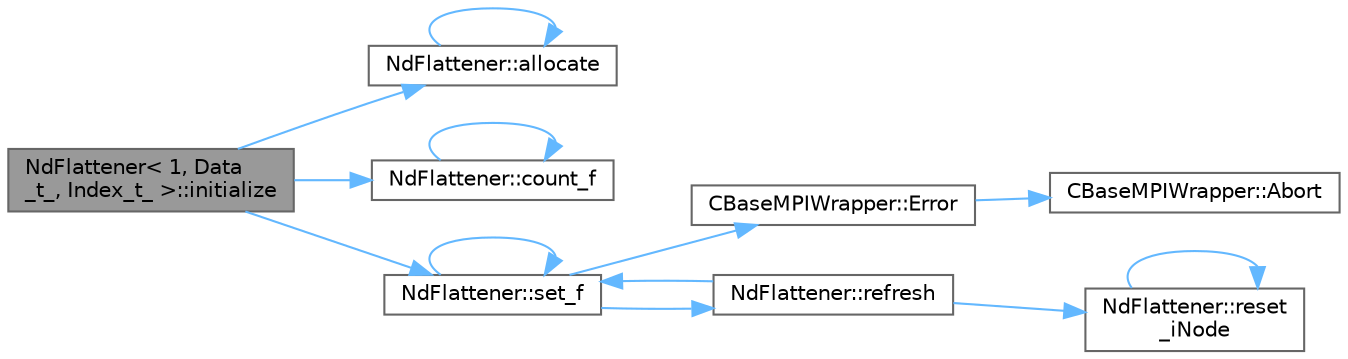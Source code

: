 digraph "NdFlattener&lt; 1, Data_t_, Index_t_ &gt;::initialize"
{
 // LATEX_PDF_SIZE
  bgcolor="transparent";
  edge [fontname=Helvetica,fontsize=10,labelfontname=Helvetica,labelfontsize=10];
  node [fontname=Helvetica,fontsize=10,shape=box,height=0.2,width=0.4];
  rankdir="LR";
  Node1 [id="Node000001",label="NdFlattener\< 1, Data\l_t_, Index_t_ \>::initialize",height=0.2,width=0.4,color="gray40", fillcolor="grey60", style="filled", fontcolor="black",tooltip=" "];
  Node1 -> Node2 [id="edge1_Node000001_Node000002",color="steelblue1",style="solid",tooltip=" "];
  Node2 [id="Node000002",label="NdFlattener::allocate",height=0.2,width=0.4,color="grey40", fillcolor="white", style="filled",URL="$classNdFlattener.html#a5b98791c321c5c1764fb90669c0c308c",tooltip="Allocate the indices array after nNodes has been determined."];
  Node2 -> Node2 [id="edge2_Node000002_Node000002",color="steelblue1",style="solid",tooltip=" "];
  Node1 -> Node3 [id="edge3_Node000001_Node000003",color="steelblue1",style="solid",tooltip=" "];
  Node3 [id="Node000003",label="NdFlattener::count_f",height=0.2,width=0.4,color="grey40", fillcolor="white", style="filled",URL="$classNdFlattener.html#ad3c91197f3c783a2a2414fd13cb03e76",tooltip="Determine the space required for reading the 'recursive function'."];
  Node3 -> Node3 [id="edge4_Node000003_Node000003",color="steelblue1",style="solid",tooltip=" "];
  Node1 -> Node4 [id="edge5_Node000001_Node000004",color="steelblue1",style="solid",tooltip=" "];
  Node4 [id="Node000004",label="NdFlattener::set_f",height=0.2,width=0.4,color="grey40", fillcolor="white", style="filled",URL="$classNdFlattener.html#ad882e93febb58a65eeb1fd93ca2d816a",tooltip="Read the 'recursive function' into the allocated arrays."];
  Node4 -> Node5 [id="edge6_Node000004_Node000005",color="steelblue1",style="solid",tooltip=" "];
  Node5 [id="Node000005",label="CBaseMPIWrapper::Error",height=0.2,width=0.4,color="grey40", fillcolor="white", style="filled",URL="$classCBaseMPIWrapper.html#a04457c47629bda56704e6a8804833eeb",tooltip=" "];
  Node5 -> Node6 [id="edge7_Node000005_Node000006",color="steelblue1",style="solid",tooltip=" "];
  Node6 [id="Node000006",label="CBaseMPIWrapper::Abort",height=0.2,width=0.4,color="grey40", fillcolor="white", style="filled",URL="$classCBaseMPIWrapper.html#af7297d861dca86b45cf561b6ab642e8f",tooltip=" "];
  Node4 -> Node7 [id="edge8_Node000004_Node000007",color="steelblue1",style="solid",tooltip=" "];
  Node7 [id="Node000007",label="NdFlattener::refresh",height=0.2,width=0.4,color="grey40", fillcolor="white", style="filled",URL="$classNdFlattener.html#a25b47f23e8abfc8da0ab09b95468d307",tooltip="Refresh the data according to the 'recursive function'."];
  Node7 -> Node8 [id="edge9_Node000007_Node000008",color="steelblue1",style="solid",tooltip=" "];
  Node8 [id="Node000008",label="NdFlattener::reset\l_iNode",height=0.2,width=0.4,color="grey40", fillcolor="white", style="filled",URL="$classNdFlattener.html#ad7512182cddd2acf3faea22dfb63dd27",tooltip="Set iNode to 0 in all layers."];
  Node8 -> Node8 [id="edge10_Node000008_Node000008",color="steelblue1",style="solid",tooltip=" "];
  Node7 -> Node4 [id="edge11_Node000007_Node000004",color="steelblue1",style="solid",tooltip=" "];
  Node4 -> Node4 [id="edge12_Node000004_Node000004",color="steelblue1",style="solid",tooltip=" "];
}
